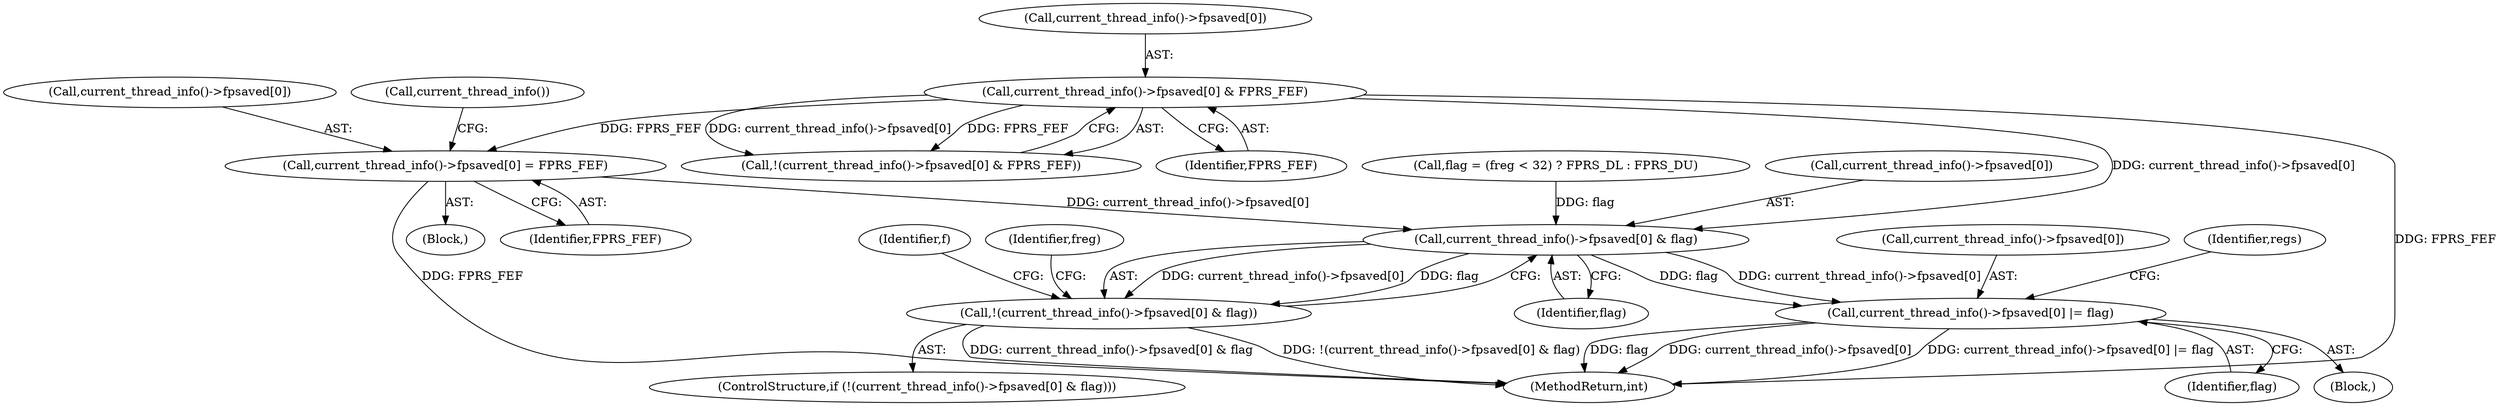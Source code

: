 digraph "0_linux_a8b0ca17b80e92faab46ee7179ba9e99ccb61233_36@API" {
"1000534" [label="(Call,current_thread_info()->fpsaved[0] = FPRS_FEF)"];
"1000526" [label="(Call,current_thread_info()->fpsaved[0] & FPRS_FEF)"];
"1000550" [label="(Call,current_thread_info()->fpsaved[0] & flag)"];
"1000549" [label="(Call,!(current_thread_info()->fpsaved[0] & flag))"];
"1000593" [label="(Call,current_thread_info()->fpsaved[0] |= flag)"];
"1000601" [label="(Identifier,regs)"];
"1000532" [label="(Identifier,FPRS_FEF)"];
"1000331" [label="(Block,)"];
"1000604" [label="(MethodReturn,int)"];
"1000142" [label="(Call,flag = (freg < 32) ? FPRS_DL : FPRS_DU)"];
"1000599" [label="(Identifier,flag)"];
"1000525" [label="(Call,!(current_thread_info()->fpsaved[0] & FPRS_FEF))"];
"1000535" [label="(Call,current_thread_info()->fpsaved[0])"];
"1000556" [label="(Identifier,flag)"];
"1000550" [label="(Call,current_thread_info()->fpsaved[0] & flag)"];
"1000527" [label="(Call,current_thread_info()->fpsaved[0])"];
"1000593" [label="(Call,current_thread_info()->fpsaved[0] |= flag)"];
"1000533" [label="(Block,)"];
"1000560" [label="(Identifier,freg)"];
"1000544" [label="(Call,current_thread_info())"];
"1000548" [label="(ControlStructure,if (!(current_thread_info()->fpsaved[0] & flag)))"];
"1000526" [label="(Call,current_thread_info()->fpsaved[0] & FPRS_FEF)"];
"1000534" [label="(Call,current_thread_info()->fpsaved[0] = FPRS_FEF)"];
"1000551" [label="(Call,current_thread_info()->fpsaved[0])"];
"1000586" [label="(Identifier,f)"];
"1000540" [label="(Identifier,FPRS_FEF)"];
"1000549" [label="(Call,!(current_thread_info()->fpsaved[0] & flag))"];
"1000594" [label="(Call,current_thread_info()->fpsaved[0])"];
"1000534" -> "1000533"  [label="AST: "];
"1000534" -> "1000540"  [label="CFG: "];
"1000535" -> "1000534"  [label="AST: "];
"1000540" -> "1000534"  [label="AST: "];
"1000544" -> "1000534"  [label="CFG: "];
"1000534" -> "1000604"  [label="DDG: FPRS_FEF"];
"1000526" -> "1000534"  [label="DDG: FPRS_FEF"];
"1000534" -> "1000550"  [label="DDG: current_thread_info()->fpsaved[0]"];
"1000526" -> "1000525"  [label="AST: "];
"1000526" -> "1000532"  [label="CFG: "];
"1000527" -> "1000526"  [label="AST: "];
"1000532" -> "1000526"  [label="AST: "];
"1000525" -> "1000526"  [label="CFG: "];
"1000526" -> "1000604"  [label="DDG: FPRS_FEF"];
"1000526" -> "1000525"  [label="DDG: current_thread_info()->fpsaved[0]"];
"1000526" -> "1000525"  [label="DDG: FPRS_FEF"];
"1000526" -> "1000550"  [label="DDG: current_thread_info()->fpsaved[0]"];
"1000550" -> "1000549"  [label="AST: "];
"1000550" -> "1000556"  [label="CFG: "];
"1000551" -> "1000550"  [label="AST: "];
"1000556" -> "1000550"  [label="AST: "];
"1000549" -> "1000550"  [label="CFG: "];
"1000550" -> "1000549"  [label="DDG: current_thread_info()->fpsaved[0]"];
"1000550" -> "1000549"  [label="DDG: flag"];
"1000142" -> "1000550"  [label="DDG: flag"];
"1000550" -> "1000593"  [label="DDG: current_thread_info()->fpsaved[0]"];
"1000550" -> "1000593"  [label="DDG: flag"];
"1000549" -> "1000548"  [label="AST: "];
"1000560" -> "1000549"  [label="CFG: "];
"1000586" -> "1000549"  [label="CFG: "];
"1000549" -> "1000604"  [label="DDG: current_thread_info()->fpsaved[0] & flag"];
"1000549" -> "1000604"  [label="DDG: !(current_thread_info()->fpsaved[0] & flag)"];
"1000593" -> "1000331"  [label="AST: "];
"1000593" -> "1000599"  [label="CFG: "];
"1000594" -> "1000593"  [label="AST: "];
"1000599" -> "1000593"  [label="AST: "];
"1000601" -> "1000593"  [label="CFG: "];
"1000593" -> "1000604"  [label="DDG: flag"];
"1000593" -> "1000604"  [label="DDG: current_thread_info()->fpsaved[0]"];
"1000593" -> "1000604"  [label="DDG: current_thread_info()->fpsaved[0] |= flag"];
}

